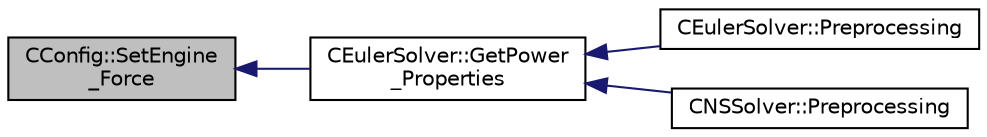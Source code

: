digraph "CConfig::SetEngine_Force"
{
  edge [fontname="Helvetica",fontsize="10",labelfontname="Helvetica",labelfontsize="10"];
  node [fontname="Helvetica",fontsize="10",shape=record];
  rankdir="LR";
  Node14481 [label="CConfig::SetEngine\l_Force",height=0.2,width=0.4,color="black", fillcolor="grey75", style="filled", fontcolor="black"];
  Node14481 -> Node14482 [dir="back",color="midnightblue",fontsize="10",style="solid",fontname="Helvetica"];
  Node14482 [label="CEulerSolver::GetPower\l_Properties",height=0.2,width=0.4,color="black", fillcolor="white", style="filled",URL="$class_c_euler_solver.html#ad8b538a82e5a7a7e3903ec29954b1d07",tooltip="Compute the Fan face Mach number. "];
  Node14482 -> Node14483 [dir="back",color="midnightblue",fontsize="10",style="solid",fontname="Helvetica"];
  Node14483 [label="CEulerSolver::Preprocessing",height=0.2,width=0.4,color="black", fillcolor="white", style="filled",URL="$class_c_euler_solver.html#a8b89e1bfce33284c2d8f5f00f82f3f3f",tooltip="Compute primitive variables and their gradients. "];
  Node14482 -> Node14484 [dir="back",color="midnightblue",fontsize="10",style="solid",fontname="Helvetica"];
  Node14484 [label="CNSSolver::Preprocessing",height=0.2,width=0.4,color="black", fillcolor="white", style="filled",URL="$class_c_n_s_solver.html#a028c83d18cf8520dff2f9628d8a04e4b",tooltip="Restart residual and compute gradients. "];
}
